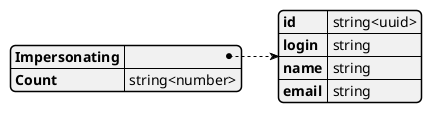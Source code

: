 @startjson
{
    "Impersonating": {
        "id" : "string<uuid>",
        "login": "string",
        "name": "string",
        "email": "string"
    },
    "Count": "string<number>"
}
@endjson
